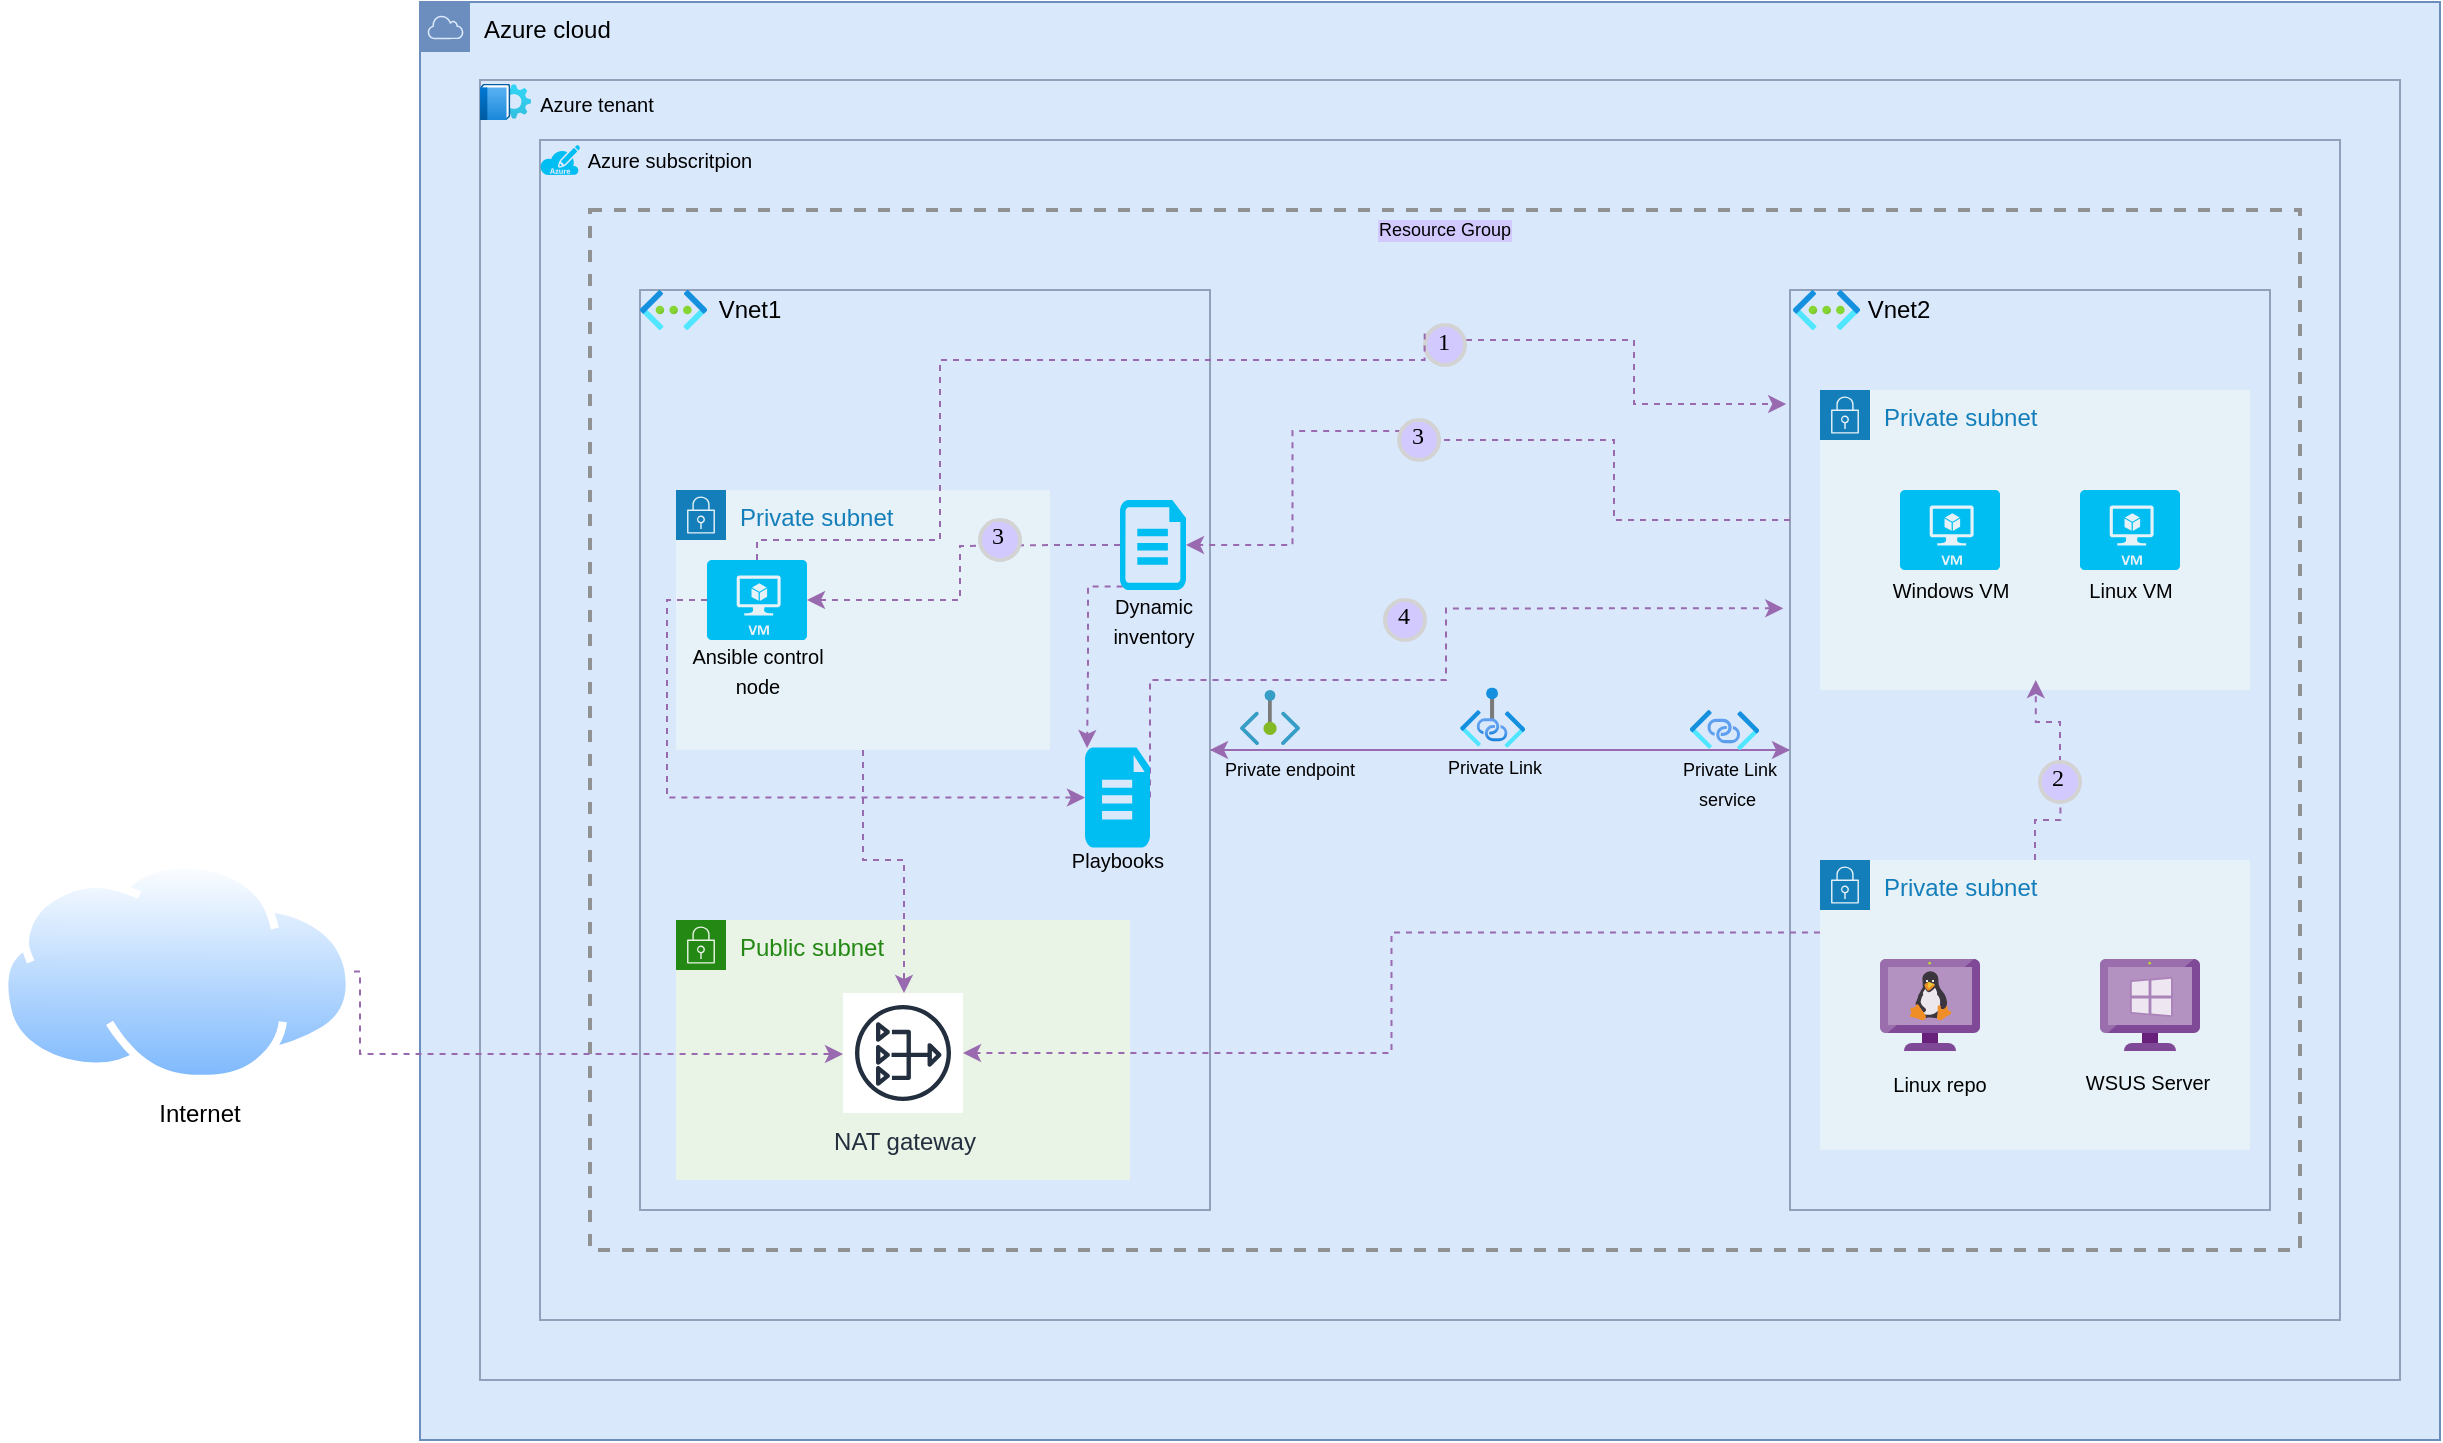 <mxfile version="20.8.10" type="device" pages="2"><diagram name="Azure architecture " id="OOzAQRY0ADlxfWOVoChO"><mxGraphModel dx="1935" dy="-297" grid="1" gridSize="10" guides="1" tooltips="1" connect="1" arrows="1" fold="1" page="1" pageScale="1" pageWidth="1169" pageHeight="827" background="#FFFFFF" math="0" shadow="0"><root><mxCell id="0"/><mxCell id="1" parent="0"/><mxCell id="aAuFpUt2zQPHfHSgjv4L-1" value="Azure cloud" style="sketch=0;outlineConnect=0;html=1;whiteSpace=wrap;fontSize=12;fontStyle=0;shape=mxgraph.aws4.group;grIcon=mxgraph.aws4.group_aws_cloud;strokeColor=#6c8ebf;fillColor=#dae8fc;verticalAlign=top;align=left;spacingLeft=30;dashed=0;fillStyle=solid;" parent="1" vertex="1"><mxGeometry x="-320" y="841" width="1010" height="719" as="geometry"/></mxCell><mxCell id="cXFBNHiRIu7NtRTo0-WM-2" value="" style="rounded=0;whiteSpace=wrap;html=1;shadow=0;glass=1;labelBackgroundColor=#D2C9FF;labelBorderColor=none;sketch=0;strokeColor=#93A0BA;fontSize=9;fontColor=default;fillColor=none;gradientColor=default;movable=1;resizable=1;rotatable=1;deletable=1;editable=1;connectable=1;" parent="1" vertex="1"><mxGeometry x="-290" y="880" width="960" height="650" as="geometry"/></mxCell><mxCell id="cXFBNHiRIu7NtRTo0-WM-3" value="&lt;font style=&quot;font-size: 10px;&quot;&gt;Azure tenant&lt;/font&gt;" style="text;html=1;strokeColor=none;fillColor=none;align=center;verticalAlign=middle;whiteSpace=wrap;rounded=0;fontSize=9;fontColor=default;" parent="1" vertex="1"><mxGeometry x="-264.5" y="882" width="64.5" height="20" as="geometry"/></mxCell><mxCell id="cXFBNHiRIu7NtRTo0-WM-5" value="" style="aspect=fixed;html=1;points=[];align=center;image;fontSize=12;image=img/lib/azure2/identity/Tenant_Properties.svg;rounded=0;shadow=0;glass=1;labelBackgroundColor=#D2C9FF;labelBorderColor=none;sketch=0;strokeColor=default;fontColor=default;fillColor=none;gradientColor=default;" parent="1" vertex="1"><mxGeometry x="-290" y="882" width="25.5" height="18" as="geometry"/></mxCell><mxCell id="cXFBNHiRIu7NtRTo0-WM-7" value="" style="rounded=0;whiteSpace=wrap;html=1;shadow=0;glass=1;labelBackgroundColor=#D2C9FF;labelBorderColor=none;sketch=0;strokeColor=#93A0BA;fontSize=9;fontColor=default;fillColor=none;gradientColor=default;" parent="1" vertex="1"><mxGeometry x="-260" y="910" width="900" height="590" as="geometry"/></mxCell><mxCell id="cXFBNHiRIu7NtRTo0-WM-8" value="" style="verticalLabelPosition=bottom;html=1;verticalAlign=top;align=center;strokeColor=none;fillColor=#00BEF2;shape=mxgraph.azure.azure_subscription;rounded=0;shadow=0;glass=1;labelBackgroundColor=#D2C9FF;labelBorderColor=none;sketch=0;fontSize=9;fontColor=default;" parent="1" vertex="1"><mxGeometry x="-260" y="912.5" width="20" height="15" as="geometry"/></mxCell><mxCell id="cXFBNHiRIu7NtRTo0-WM-9" value="&lt;font style=&quot;font-size: 10px;&quot;&gt;Azure subscritpion&lt;/font&gt;" style="text;html=1;strokeColor=none;fillColor=none;align=center;verticalAlign=middle;whiteSpace=wrap;rounded=0;fontSize=9;fontColor=default;" parent="1" vertex="1"><mxGeometry x="-240" y="910" width="90" height="20" as="geometry"/></mxCell><mxCell id="9lToooFB2HKl5_XCPOqC-6" value="" style="aspect=fixed;perimeter=ellipsePerimeter;html=1;align=center;shadow=0;dashed=0;spacingTop=3;image;image=img/lib/active_directory/internet_cloud.svg;" parent="1" vertex="1"><mxGeometry x="-530" y="1270" width="176.98" height="111.5" as="geometry"/></mxCell><mxCell id="9lToooFB2HKl5_XCPOqC-8" value="Internet" style="text;html=1;strokeColor=none;fillColor=none;align=center;verticalAlign=middle;whiteSpace=wrap;rounded=0;" parent="1" vertex="1"><mxGeometry x="-460" y="1381.5" width="60" height="30" as="geometry"/></mxCell><mxCell id="cXFBNHiRIu7NtRTo0-WM-11" value="Resource Group" style="fontStyle=0;verticalAlign=top;align=center;spacingTop=-2;fillColor=none;rounded=0;whiteSpace=wrap;html=1;strokeColor=#919191;strokeWidth=2;dashed=1;container=1;collapsible=0;expand=0;recursiveResize=0;shadow=0;glass=1;labelBackgroundColor=#D2C9FF;labelBorderColor=none;sketch=0;fontSize=9;fontColor=default;movable=1;resizable=1;rotatable=1;deletable=1;editable=1;connectable=1;" parent="1" vertex="1"><mxGeometry x="-235" y="945" width="855" height="520" as="geometry"/></mxCell><mxCell id="cXFBNHiRIu7NtRTo0-WM-34" style="edgeStyle=orthogonalEdgeStyle;rounded=0;sketch=0;orthogonalLoop=1;jettySize=auto;html=1;exitX=1;exitY=0.5;exitDx=0;exitDy=0;entryX=1;entryY=0.5;entryDx=0;entryDy=0;labelBackgroundColor=none;labelBorderColor=none;strokeColor=#996aaf;fontSize=12;fontColor=default;" parent="cXFBNHiRIu7NtRTo0-WM-11" source="cXFBNHiRIu7NtRTo0-WM-14" target="cXFBNHiRIu7NtRTo0-WM-14" edge="1"><mxGeometry relative="1" as="geometry"/></mxCell><mxCell id="cXFBNHiRIu7NtRTo0-WM-35" style="edgeStyle=orthogonalEdgeStyle;rounded=0;sketch=0;orthogonalLoop=1;jettySize=auto;html=1;exitX=1;exitY=0.5;exitDx=0;exitDy=0;entryX=0;entryY=0.5;entryDx=0;entryDy=0;labelBackgroundColor=none;labelBorderColor=none;strokeColor=#996aaf;fontSize=12;fontColor=default;" parent="cXFBNHiRIu7NtRTo0-WM-11" source="cXFBNHiRIu7NtRTo0-WM-14" target="cXFBNHiRIu7NtRTo0-WM-15" edge="1"><mxGeometry relative="1" as="geometry"/></mxCell><mxCell id="cXFBNHiRIu7NtRTo0-WM-14" value="" style="rounded=0;whiteSpace=wrap;html=1;shadow=0;glass=1;labelBackgroundColor=#D2C9FF;labelBorderColor=none;sketch=0;strokeColor=#93A0BA;fontSize=10;fontColor=default;fillColor=none;gradientColor=default;" parent="cXFBNHiRIu7NtRTo0-WM-11" vertex="1"><mxGeometry x="25" y="40" width="285" height="460" as="geometry"/></mxCell><mxCell id="cXFBNHiRIu7NtRTo0-WM-36" style="edgeStyle=orthogonalEdgeStyle;rounded=0;sketch=0;orthogonalLoop=1;jettySize=auto;html=1;exitX=0;exitY=0.5;exitDx=0;exitDy=0;entryX=1;entryY=0.5;entryDx=0;entryDy=0;labelBackgroundColor=none;labelBorderColor=none;strokeColor=#996aaf;fontSize=12;fontColor=default;" parent="cXFBNHiRIu7NtRTo0-WM-11" source="cXFBNHiRIu7NtRTo0-WM-15" target="cXFBNHiRIu7NtRTo0-WM-14" edge="1"><mxGeometry relative="1" as="geometry"/></mxCell><mxCell id="cXFBNHiRIu7NtRTo0-WM-57" style="edgeStyle=orthogonalEdgeStyle;rounded=0;sketch=0;orthogonalLoop=1;jettySize=auto;html=1;exitX=0;exitY=0.25;exitDx=0;exitDy=0;entryX=1;entryY=0.5;entryDx=0;entryDy=0;entryPerimeter=0;dashed=1;labelBackgroundColor=none;labelBorderColor=none;strokeColor=#996aaf;fontSize=12;fontColor=default;startArrow=none;" parent="cXFBNHiRIu7NtRTo0-WM-11" source="cXFBNHiRIu7NtRTo0-WM-78" target="cXFBNHiRIu7NtRTo0-WM-48" edge="1"><mxGeometry relative="1" as="geometry"/></mxCell><mxCell id="cXFBNHiRIu7NtRTo0-WM-15" value="" style="rounded=0;whiteSpace=wrap;html=1;shadow=0;glass=1;labelBackgroundColor=#D2C9FF;labelBorderColor=none;sketch=0;strokeColor=#93A0BA;fontSize=10;fontColor=default;fillColor=none;gradientColor=default;" parent="cXFBNHiRIu7NtRTo0-WM-11" vertex="1"><mxGeometry x="600" y="40" width="240" height="460" as="geometry"/></mxCell><mxCell id="cXFBNHiRIu7NtRTo0-WM-16" value="&lt;font style=&quot;font-size: 12px;&quot;&gt;Vnet1&lt;/font&gt;" style="text;html=1;strokeColor=none;fillColor=none;align=center;verticalAlign=middle;whiteSpace=wrap;rounded=0;fontSize=10;fontColor=default;" parent="cXFBNHiRIu7NtRTo0-WM-11" vertex="1"><mxGeometry x="58.5" y="37.5" width="41.5" height="25" as="geometry"/></mxCell><mxCell id="cXFBNHiRIu7NtRTo0-WM-17" value="&lt;font style=&quot;font-size: 12px;&quot;&gt;Vnet2&lt;/font&gt;" style="text;html=1;strokeColor=none;fillColor=none;align=center;verticalAlign=middle;whiteSpace=wrap;rounded=0;fontSize=10;fontColor=default;" parent="cXFBNHiRIu7NtRTo0-WM-11" vertex="1"><mxGeometry x="635" y="42.5" width="38.5" height="15" as="geometry"/></mxCell><mxCell id="cXFBNHiRIu7NtRTo0-WM-49" style="edgeStyle=orthogonalEdgeStyle;rounded=0;sketch=0;orthogonalLoop=1;jettySize=auto;html=1;exitX=0.5;exitY=0;exitDx=0;exitDy=0;exitPerimeter=0;entryX=-0.008;entryY=0.124;entryDx=0;entryDy=0;dashed=1;labelBackgroundColor=none;labelBorderColor=none;strokeColor=#996aaf;fontSize=12;fontColor=default;entryPerimeter=0;startArrow=none;" parent="cXFBNHiRIu7NtRTo0-WM-11" source="cXFBNHiRIu7NtRTo0-WM-63" target="cXFBNHiRIu7NtRTo0-WM-15" edge="1"><mxGeometry relative="1" as="geometry"><Array as="points"><mxPoint x="522" y="65"/><mxPoint x="522" y="97"/></Array></mxGeometry></mxCell><mxCell id="cXFBNHiRIu7NtRTo0-WM-22" value="" style="aspect=fixed;html=1;points=[];align=center;image;fontSize=12;image=img/lib/azure2/networking/Virtual_Networks.svg;rounded=0;shadow=0;glass=1;labelBackgroundColor=#D2C9FF;labelBorderColor=none;sketch=0;strokeColor=#93A0BA;fontColor=default;fillColor=none;gradientColor=default;" parent="cXFBNHiRIu7NtRTo0-WM-11" vertex="1"><mxGeometry x="25" y="40" width="33.5" height="20" as="geometry"/></mxCell><mxCell id="cXFBNHiRIu7NtRTo0-WM-23" value="" style="aspect=fixed;html=1;points=[];align=center;image;fontSize=12;image=img/lib/azure2/networking/Virtual_Networks.svg;rounded=0;shadow=0;glass=1;labelBackgroundColor=#D2C9FF;labelBorderColor=none;sketch=0;strokeColor=#93A0BA;fontColor=default;fillColor=none;gradientColor=default;" parent="cXFBNHiRIu7NtRTo0-WM-11" vertex="1"><mxGeometry x="601.5" y="40" width="33.5" height="20" as="geometry"/></mxCell><mxCell id="cXFBNHiRIu7NtRTo0-WM-37" value="" style="aspect=fixed;html=1;points=[];align=center;image;fontSize=12;image=img/lib/azure2/networking/Private_Link.svg;rounded=0;shadow=0;glass=1;labelBackgroundColor=#D2C9FF;labelBorderColor=none;sketch=0;strokeColor=#93A0BA;fontColor=default;fillColor=none;gradientColor=default;" parent="cXFBNHiRIu7NtRTo0-WM-11" vertex="1"><mxGeometry x="435" y="238.75" width="32.73" height="30" as="geometry"/></mxCell><mxCell id="cXFBNHiRIu7NtRTo0-WM-38" value="&lt;font style=&quot;font-size: 9px;&quot;&gt;Private Link&lt;/font&gt;" style="text;html=1;strokeColor=none;fillColor=none;align=center;verticalAlign=middle;whiteSpace=wrap;rounded=0;fontSize=12;fontColor=default;" parent="cXFBNHiRIu7NtRTo0-WM-11" vertex="1"><mxGeometry x="424.54" y="270" width="55" height="16" as="geometry"/></mxCell><mxCell id="cXFBNHiRIu7NtRTo0-WM-46" style="edgeStyle=orthogonalEdgeStyle;rounded=0;sketch=0;orthogonalLoop=1;jettySize=auto;html=1;exitX=1;exitY=0.5;exitDx=0;exitDy=0;entryX=0;entryY=0.5;entryDx=0;entryDy=0;entryPerimeter=0;dashed=1;labelBackgroundColor=none;labelBorderColor=none;strokeColor=#996aaf;fontSize=12;fontColor=default;startArrow=none;" parent="cXFBNHiRIu7NtRTo0-WM-11" source="z0TYKv7Od8wLoc-G6ymM-14" target="cXFBNHiRIu7NtRTo0-WM-31" edge="1"><mxGeometry relative="1" as="geometry"><Array as="points"/><mxPoint x="297.5" y="430" as="sourcePoint"/></mxGeometry></mxCell><mxCell id="z0TYKv7Od8wLoc-G6ymM-7" style="edgeStyle=orthogonalEdgeStyle;rounded=0;orthogonalLoop=1;jettySize=auto;html=1;exitX=0.04;exitY=0.96;exitDx=0;exitDy=0;exitPerimeter=0;entryX=0.032;entryY=0.005;entryDx=0;entryDy=0;entryPerimeter=0;dashed=1;strokeColor=#996aaf;" parent="cXFBNHiRIu7NtRTo0-WM-11" source="cXFBNHiRIu7NtRTo0-WM-48" target="cXFBNHiRIu7NtRTo0-WM-51" edge="1"><mxGeometry relative="1" as="geometry"><Array as="points"><mxPoint x="249" y="188"/><mxPoint x="249" y="229"/><mxPoint x="248" y="229"/></Array></mxGeometry></mxCell><mxCell id="cXFBNHiRIu7NtRTo0-WM-48" value="" style="verticalLabelPosition=bottom;html=1;verticalAlign=top;align=center;strokeColor=none;fillColor=#00BEF2;shape=mxgraph.azure.cloud_services_configuration_file;pointerEvents=1;rounded=0;shadow=0;glass=1;labelBackgroundColor=#D2C9FF;labelBorderColor=none;sketch=0;fontSize=12;fontColor=default;" parent="cXFBNHiRIu7NtRTo0-WM-11" vertex="1"><mxGeometry x="265" y="145" width="33" height="45" as="geometry"/></mxCell><mxCell id="cXFBNHiRIu7NtRTo0-WM-62" style="edgeStyle=orthogonalEdgeStyle;rounded=0;sketch=0;orthogonalLoop=1;jettySize=auto;html=1;exitX=1;exitY=0.5;exitDx=0;exitDy=0;exitPerimeter=0;entryX=-0.014;entryY=0.346;entryDx=0;entryDy=0;entryPerimeter=0;dashed=1;labelBackgroundColor=none;labelBorderColor=none;strokeColor=#996aaf;fontSize=12;fontColor=default;" parent="cXFBNHiRIu7NtRTo0-WM-11" source="cXFBNHiRIu7NtRTo0-WM-51" target="cXFBNHiRIu7NtRTo0-WM-15" edge="1"><mxGeometry relative="1" as="geometry"><Array as="points"><mxPoint x="280" y="235"/><mxPoint x="428" y="235"/><mxPoint x="428" y="199"/></Array></mxGeometry></mxCell><mxCell id="cXFBNHiRIu7NtRTo0-WM-51" value="" style="verticalLabelPosition=bottom;html=1;verticalAlign=top;align=center;strokeColor=none;fillColor=#00BEF2;shape=mxgraph.azure.file_2;pointerEvents=1;rounded=0;shadow=0;glass=1;labelBackgroundColor=#D2C9FF;labelBorderColor=none;sketch=0;fontSize=12;fontColor=default;" parent="cXFBNHiRIu7NtRTo0-WM-11" vertex="1"><mxGeometry x="247.5" y="268.75" width="32.5" height="50" as="geometry"/></mxCell><mxCell id="cXFBNHiRIu7NtRTo0-WM-50" value="&lt;font style=&quot;font-size: 10px;&quot;&gt;Dynamic inventory&lt;/font&gt;" style="text;html=1;strokeColor=none;fillColor=none;align=center;verticalAlign=middle;whiteSpace=wrap;rounded=0;fontSize=12;fontColor=default;" parent="cXFBNHiRIu7NtRTo0-WM-11" vertex="1"><mxGeometry x="251.5" y="190" width="60" height="30" as="geometry"/></mxCell><mxCell id="cXFBNHiRIu7NtRTo0-WM-52" value="&lt;font style=&quot;font-size: 10px;&quot;&gt;Playbooks&lt;/font&gt;" style="text;html=1;strokeColor=none;fillColor=none;align=center;verticalAlign=middle;whiteSpace=wrap;rounded=0;fontSize=12;fontColor=default;" parent="cXFBNHiRIu7NtRTo0-WM-11" vertex="1"><mxGeometry x="233.75" y="309.5" width="60" height="30" as="geometry"/></mxCell><mxCell id="cXFBNHiRIu7NtRTo0-WM-63" value="1" style="ellipse;whiteSpace=wrap;html=1;aspect=fixed;strokeWidth=2;fontFamily=Tahoma;spacingBottom=4;spacingRight=2;strokeColor=#d3d3d3;rounded=0;shadow=0;glass=1;labelBackgroundColor=#D2C9FF;labelBorderColor=none;sketch=0;fontSize=12;fontColor=default;fillColor=#d2c9ff;gradientColor=none;" parent="cXFBNHiRIu7NtRTo0-WM-11" vertex="1"><mxGeometry x="417.5" y="57.5" width="20" height="20" as="geometry"/></mxCell><mxCell id="cXFBNHiRIu7NtRTo0-WM-83" value="" style="edgeStyle=orthogonalEdgeStyle;rounded=0;sketch=0;orthogonalLoop=1;jettySize=auto;html=1;exitX=0;exitY=0.25;exitDx=0;exitDy=0;entryX=1;entryY=0.5;entryDx=0;entryDy=0;entryPerimeter=0;dashed=1;labelBackgroundColor=none;labelBorderColor=none;strokeColor=#996aaf;fontSize=12;fontColor=default;endArrow=none;" parent="cXFBNHiRIu7NtRTo0-WM-11" source="cXFBNHiRIu7NtRTo0-WM-15" target="cXFBNHiRIu7NtRTo0-WM-78" edge="1"><mxGeometry relative="1" as="geometry"><mxPoint x="365.0" y="1100" as="sourcePoint"/><mxPoint x="31.5" y="1067.5" as="targetPoint"/><Array as="points"><mxPoint x="512" y="155"/><mxPoint x="512" y="115"/></Array></mxGeometry></mxCell><mxCell id="cXFBNHiRIu7NtRTo0-WM-78" value="3" style="ellipse;whiteSpace=wrap;html=1;aspect=fixed;strokeWidth=2;fontFamily=Tahoma;spacingBottom=4;spacingRight=2;strokeColor=#d3d3d3;rounded=0;shadow=0;glass=1;labelBackgroundColor=#D2C9FF;labelBorderColor=none;sketch=0;fontSize=12;fontColor=default;fillColor=#d2c9ff;gradientColor=none;" parent="cXFBNHiRIu7NtRTo0-WM-11" vertex="1"><mxGeometry x="404.54" y="105" width="20" height="20" as="geometry"/></mxCell><mxCell id="Ym-n0c6ArRzeo0grm7dF-1" value="4" style="ellipse;whiteSpace=wrap;html=1;aspect=fixed;strokeWidth=2;fontFamily=Tahoma;spacingBottom=4;spacingRight=2;strokeColor=#d3d3d3;fillColor=#d2c9ff;" parent="cXFBNHiRIu7NtRTo0-WM-11" vertex="1"><mxGeometry x="397.5" y="195" width="20" height="20" as="geometry"/></mxCell><mxCell id="Kvs0nuHkEhzSvJ6TAoro-1" value="" style="aspect=fixed;html=1;points=[];align=center;image;fontSize=12;image=img/lib/azure2/networking/Private_Link_Service.svg;" parent="cXFBNHiRIu7NtRTo0-WM-11" vertex="1"><mxGeometry x="550" y="250" width="34.51" height="20" as="geometry"/></mxCell><mxCell id="Kvs0nuHkEhzSvJ6TAoro-2" value="&lt;font style=&quot;font-size: 9px;&quot;&gt;Private Link service&amp;nbsp;&lt;/font&gt;" style="text;html=1;strokeColor=none;fillColor=none;align=center;verticalAlign=middle;whiteSpace=wrap;rounded=0;fontSize=12;fontColor=default;" parent="cXFBNHiRIu7NtRTo0-WM-11" vertex="1"><mxGeometry x="540" y="276" width="60" height="20" as="geometry"/></mxCell><mxCell id="5khEcBOykWkZSrxxeug2-1" value="" style="aspect=fixed;html=1;points=[];align=center;image;fontSize=12;image=img/lib/azure2/networking/Private_Endpoint.svg;" parent="cXFBNHiRIu7NtRTo0-WM-11" vertex="1"><mxGeometry x="325" y="240" width="30" height="27.5" as="geometry"/></mxCell><mxCell id="5khEcBOykWkZSrxxeug2-2" value="&lt;font style=&quot;font-size: 9px;&quot;&gt;Private endpoint&lt;/font&gt;" style="text;html=1;strokeColor=none;fillColor=none;align=center;verticalAlign=middle;whiteSpace=wrap;rounded=0;fontSize=12;fontColor=default;" parent="cXFBNHiRIu7NtRTo0-WM-11" vertex="1"><mxGeometry x="310" y="270" width="80" height="17.5" as="geometry"/></mxCell><mxCell id="z0TYKv7Od8wLoc-G6ymM-5" value="Private subnet" style="points=[[0,0],[0.25,0],[0.5,0],[0.75,0],[1,0],[1,0.25],[1,0.5],[1,0.75],[1,1],[0.75,1],[0.5,1],[0.25,1],[0,1],[0,0.75],[0,0.5],[0,0.25]];outlineConnect=0;gradientColor=none;html=1;whiteSpace=wrap;fontSize=12;fontStyle=0;container=1;pointerEvents=0;collapsible=0;recursiveResize=0;shape=mxgraph.aws4.group;grIcon=mxgraph.aws4.group_security_group;grStroke=0;strokeColor=#147EBA;fillColor=#E6F2F8;verticalAlign=top;align=left;spacingLeft=30;fontColor=#147EBA;dashed=0;" parent="cXFBNHiRIu7NtRTo0-WM-11" vertex="1"><mxGeometry x="43" y="140" width="187" height="130" as="geometry"/></mxCell><mxCell id="cXFBNHiRIu7NtRTo0-WM-24" value="&lt;font style=&quot;font-size: 10px;&quot;&gt;Ansible control node&lt;/font&gt;" style="text;html=1;strokeColor=none;fillColor=none;align=center;verticalAlign=middle;whiteSpace=wrap;rounded=0;fontSize=12;fontColor=default;" parent="z0TYKv7Od8wLoc-G6ymM-5" vertex="1"><mxGeometry x="4.75" y="75" width="71.5" height="30" as="geometry"/></mxCell><mxCell id="z0TYKv7Od8wLoc-G6ymM-6" style="edgeStyle=orthogonalEdgeStyle;rounded=0;orthogonalLoop=1;jettySize=auto;html=1;exitX=0;exitY=0.5;exitDx=0;exitDy=0;exitPerimeter=0;entryX=0;entryY=0.5;entryDx=0;entryDy=0;entryPerimeter=0;dashed=1;strokeColor=#996aaf;" parent="cXFBNHiRIu7NtRTo0-WM-11" source="cXFBNHiRIu7NtRTo0-WM-19" target="cXFBNHiRIu7NtRTo0-WM-51" edge="1"><mxGeometry relative="1" as="geometry"/></mxCell><mxCell id="cXFBNHiRIu7NtRTo0-WM-19" value="" style="verticalLabelPosition=bottom;html=1;verticalAlign=top;align=center;strokeColor=none;fillColor=#00BEF2;shape=mxgraph.azure.virtual_machine;rounded=0;shadow=0;glass=1;labelBackgroundColor=#D2C9FF;labelBorderColor=none;sketch=0;fontSize=12;fontColor=default;" parent="cXFBNHiRIu7NtRTo0-WM-11" vertex="1"><mxGeometry x="58.5" y="175" width="50" height="40" as="geometry"/></mxCell><mxCell id="cXFBNHiRIu7NtRTo0-WM-58" style="edgeStyle=orthogonalEdgeStyle;rounded=0;sketch=0;orthogonalLoop=1;jettySize=auto;html=1;exitX=0;exitY=0.5;exitDx=0;exitDy=0;exitPerimeter=0;entryX=1;entryY=0.5;entryDx=0;entryDy=0;entryPerimeter=0;dashed=1;labelBackgroundColor=none;labelBorderColor=none;strokeColor=#996aaf;fontSize=12;fontColor=default;" parent="cXFBNHiRIu7NtRTo0-WM-11" source="cXFBNHiRIu7NtRTo0-WM-48" target="cXFBNHiRIu7NtRTo0-WM-19" edge="1"><mxGeometry relative="1" as="geometry"><Array as="points"><mxPoint x="233" y="168"/><mxPoint x="185" y="168"/><mxPoint x="185" y="195"/></Array></mxGeometry></mxCell><mxCell id="cXFBNHiRIu7NtRTo0-WM-69" value="" style="edgeStyle=orthogonalEdgeStyle;rounded=0;sketch=0;orthogonalLoop=1;jettySize=auto;html=1;exitX=0.5;exitY=0;exitDx=0;exitDy=0;exitPerimeter=0;entryX=-0.008;entryY=0.124;entryDx=0;entryDy=0;dashed=1;labelBackgroundColor=none;labelBorderColor=none;strokeColor=#996aaf;fontSize=12;fontColor=default;entryPerimeter=0;endArrow=none;" parent="cXFBNHiRIu7NtRTo0-WM-11" source="cXFBNHiRIu7NtRTo0-WM-19" target="cXFBNHiRIu7NtRTo0-WM-63" edge="1"><mxGeometry relative="1" as="geometry"><mxPoint x="-145" y="1050" as="sourcePoint"/><mxPoint x="363.08" y="1042.04" as="targetPoint"/><Array as="points"><mxPoint x="84" y="165"/><mxPoint x="175" y="165"/><mxPoint x="175" y="75"/><mxPoint x="417" y="75"/></Array></mxGeometry></mxCell><mxCell id="cXFBNHiRIu7NtRTo0-WM-79" value="3" style="ellipse;whiteSpace=wrap;html=1;aspect=fixed;strokeWidth=2;fontFamily=Tahoma;spacingBottom=4;spacingRight=2;strokeColor=#d3d3d3;rounded=0;shadow=0;glass=1;labelBackgroundColor=#D2C9FF;labelBorderColor=none;sketch=0;fontSize=12;fontColor=default;fillColor=#d2c9ff;gradientColor=none;" parent="cXFBNHiRIu7NtRTo0-WM-11" vertex="1"><mxGeometry x="195.0" y="155" width="20" height="20" as="geometry"/></mxCell><mxCell id="z0TYKv7Od8wLoc-G6ymM-11" value="Private subnet" style="points=[[0,0],[0.25,0],[0.5,0],[0.75,0],[1,0],[1,0.25],[1,0.5],[1,0.75],[1,1],[0.75,1],[0.5,1],[0.25,1],[0,1],[0,0.75],[0,0.5],[0,0.25]];outlineConnect=0;gradientColor=none;html=1;whiteSpace=wrap;fontSize=12;fontStyle=0;container=1;pointerEvents=0;collapsible=0;recursiveResize=0;shape=mxgraph.aws4.group;grIcon=mxgraph.aws4.group_security_group;grStroke=0;strokeColor=#147EBA;fillColor=#E6F2F8;verticalAlign=top;align=left;spacingLeft=30;fontColor=#147EBA;dashed=0;" parent="cXFBNHiRIu7NtRTo0-WM-11" vertex="1"><mxGeometry x="615" y="90" width="215" height="150" as="geometry"/></mxCell><mxCell id="cXFBNHiRIu7NtRTo0-WM-31" value="" style="verticalLabelPosition=bottom;html=1;verticalAlign=top;align=center;strokeColor=none;fillColor=#00BEF2;shape=mxgraph.azure.virtual_machine;rounded=0;shadow=0;glass=1;labelBackgroundColor=#D2C9FF;labelBorderColor=none;sketch=0;fontSize=12;fontColor=default;" parent="z0TYKv7Od8wLoc-G6ymM-11" vertex="1"><mxGeometry x="40" y="50" width="50" height="40" as="geometry"/></mxCell><mxCell id="cXFBNHiRIu7NtRTo0-WM-32" value="&lt;font style=&quot;font-size: 10px;&quot;&gt;Windows VM&lt;/font&gt;" style="text;html=1;strokeColor=none;fillColor=none;align=center;verticalAlign=middle;whiteSpace=wrap;rounded=0;fontSize=12;fontColor=default;" parent="z0TYKv7Od8wLoc-G6ymM-11" vertex="1"><mxGeometry x="33.75" y="85" width="62.5" height="30" as="geometry"/></mxCell><mxCell id="cXFBNHiRIu7NtRTo0-WM-30" value="" style="verticalLabelPosition=bottom;html=1;verticalAlign=top;align=center;strokeColor=none;fillColor=#00BEF2;shape=mxgraph.azure.virtual_machine;rounded=0;shadow=0;glass=1;labelBackgroundColor=#D2C9FF;labelBorderColor=none;sketch=0;fontSize=12;fontColor=default;" parent="cXFBNHiRIu7NtRTo0-WM-11" vertex="1"><mxGeometry x="745" y="140" width="50" height="40" as="geometry"/></mxCell><mxCell id="z0TYKv7Od8wLoc-G6ymM-14" value="&lt;font style=&quot;font-size: 10px;&quot;&gt;Linux VM&lt;/font&gt;" style="text;html=1;strokeColor=none;fillColor=none;align=center;verticalAlign=middle;whiteSpace=wrap;rounded=0;fontSize=12;fontColor=default;" parent="cXFBNHiRIu7NtRTo0-WM-11" vertex="1"><mxGeometry x="738.75" y="175" width="62.5" height="30" as="geometry"/></mxCell><mxCell id="fpEE8dsTHdQB_BDY_dq9-3" style="edgeStyle=orthogonalEdgeStyle;rounded=0;orthogonalLoop=1;jettySize=auto;html=1;exitX=0.5;exitY=0;exitDx=0;exitDy=0;entryX=0.512;entryY=0.424;entryDx=0;entryDy=0;entryPerimeter=0;dashed=1;strokeColor=#996aaf;startArrow=none;" parent="cXFBNHiRIu7NtRTo0-WM-11" source="cXFBNHiRIu7NtRTo0-WM-70" target="cXFBNHiRIu7NtRTo0-WM-15" edge="1"><mxGeometry relative="1" as="geometry"/></mxCell><mxCell id="z0TYKv7Od8wLoc-G6ymM-16" value="Private subnet" style="points=[[0,0],[0.25,0],[0.5,0],[0.75,0],[1,0],[1,0.25],[1,0.5],[1,0.75],[1,1],[0.75,1],[0.5,1],[0.25,1],[0,1],[0,0.75],[0,0.5],[0,0.25]];outlineConnect=0;gradientColor=none;html=1;whiteSpace=wrap;fontSize=12;fontStyle=0;container=1;pointerEvents=0;collapsible=0;recursiveResize=0;shape=mxgraph.aws4.group;grIcon=mxgraph.aws4.group_security_group;grStroke=0;strokeColor=#147EBA;fillColor=#E6F2F8;verticalAlign=top;align=left;spacingLeft=30;fontColor=#147EBA;dashed=0;" parent="cXFBNHiRIu7NtRTo0-WM-11" vertex="1"><mxGeometry x="615" y="325" width="215" height="145" as="geometry"/></mxCell><mxCell id="cXFBNHiRIu7NtRTo0-WM-20" value="" style="sketch=0;aspect=fixed;html=1;points=[];align=center;image;fontSize=12;image=img/lib/mscae/VM_Windows_Non_Azure.svg;rounded=0;shadow=0;glass=1;labelBackgroundColor=#D2C9FF;labelBorderColor=none;strokeColor=#93A0BA;fontColor=default;fillColor=none;gradientColor=default;" parent="z0TYKv7Od8wLoc-G6ymM-16" vertex="1"><mxGeometry x="140" y="49.5" width="50" height="46" as="geometry"/></mxCell><mxCell id="cXFBNHiRIu7NtRTo0-WM-26" value="&lt;font style=&quot;font-size: 10px;&quot;&gt;WSUS Server&lt;/font&gt;" style="text;html=1;strokeColor=none;fillColor=none;align=center;verticalAlign=middle;whiteSpace=wrap;rounded=0;fontSize=12;fontColor=default;" parent="z0TYKv7Od8wLoc-G6ymM-16" vertex="1"><mxGeometry x="123.75" y="95.5" width="80" height="31" as="geometry"/></mxCell><mxCell id="cXFBNHiRIu7NtRTo0-WM-25" value="&lt;font style=&quot;font-size: 10px;&quot;&gt;Linux repo&lt;/font&gt;" style="text;html=1;strokeColor=none;fillColor=none;align=center;verticalAlign=middle;whiteSpace=wrap;rounded=0;fontSize=12;fontColor=default;" parent="z0TYKv7Od8wLoc-G6ymM-16" vertex="1"><mxGeometry x="30" y="96.5" width="60" height="30" as="geometry"/></mxCell><mxCell id="cXFBNHiRIu7NtRTo0-WM-21" value="" style="sketch=0;aspect=fixed;html=1;points=[];align=center;image;fontSize=12;image=img/lib/mscae/VM_Linux_Non_Azure.svg;rounded=0;shadow=0;glass=1;labelBackgroundColor=#D2C9FF;labelBorderColor=none;strokeColor=#93A0BA;fontColor=default;fillColor=none;gradientColor=default;" parent="cXFBNHiRIu7NtRTo0-WM-11" vertex="1"><mxGeometry x="645" y="374.5" width="50" height="46" as="geometry"/></mxCell><mxCell id="z0TYKv7Od8wLoc-G6ymM-18" value="Public subnet" style="points=[[0,0],[0.25,0],[0.5,0],[0.75,0],[1,0],[1,0.25],[1,0.5],[1,0.75],[1,1],[0.75,1],[0.5,1],[0.25,1],[0,1],[0,0.75],[0,0.5],[0,0.25]];outlineConnect=0;gradientColor=none;html=1;whiteSpace=wrap;fontSize=12;fontStyle=0;container=1;pointerEvents=0;collapsible=0;recursiveResize=0;shape=mxgraph.aws4.group;grIcon=mxgraph.aws4.group_security_group;grStroke=0;strokeColor=#248814;fillColor=#E9F3E6;verticalAlign=top;align=left;spacingLeft=30;fontColor=#248814;dashed=0;" parent="cXFBNHiRIu7NtRTo0-WM-11" vertex="1"><mxGeometry x="43" y="355" width="227" height="130" as="geometry"/></mxCell><mxCell id="z0TYKv7Od8wLoc-G6ymM-19" value="NAT gateway" style="sketch=0;outlineConnect=0;fontColor=#232F3E;gradientColor=none;strokeColor=#232F3E;fillColor=#ffffff;dashed=0;verticalLabelPosition=bottom;verticalAlign=top;align=center;html=1;fontSize=12;fontStyle=0;aspect=fixed;shape=mxgraph.aws4.resourceIcon;resIcon=mxgraph.aws4.nat_gateway;" parent="z0TYKv7Od8wLoc-G6ymM-18" vertex="1"><mxGeometry x="83.5" y="36.5" width="60" height="60" as="geometry"/></mxCell><mxCell id="fpEE8dsTHdQB_BDY_dq9-7" style="edgeStyle=orthogonalEdgeStyle;rounded=0;orthogonalLoop=1;jettySize=auto;html=1;exitX=0.5;exitY=1;exitDx=0;exitDy=0;dashed=1;strokeColor=#996aaf;" parent="cXFBNHiRIu7NtRTo0-WM-11" source="z0TYKv7Od8wLoc-G6ymM-5" target="z0TYKv7Od8wLoc-G6ymM-19" edge="1"><mxGeometry relative="1" as="geometry"><Array as="points"><mxPoint x="137" y="325"/><mxPoint x="157" y="325"/></Array></mxGeometry></mxCell><mxCell id="fpEE8dsTHdQB_BDY_dq9-4" style="edgeStyle=orthogonalEdgeStyle;rounded=0;orthogonalLoop=1;jettySize=auto;html=1;exitX=0;exitY=0.25;exitDx=0;exitDy=0;dashed=1;strokeColor=#996aaf;" parent="cXFBNHiRIu7NtRTo0-WM-11" source="z0TYKv7Od8wLoc-G6ymM-16" target="z0TYKv7Od8wLoc-G6ymM-19" edge="1"><mxGeometry relative="1" as="geometry"/></mxCell><mxCell id="fpEE8dsTHdQB_BDY_dq9-8" value="" style="edgeStyle=orthogonalEdgeStyle;rounded=0;orthogonalLoop=1;jettySize=auto;html=1;exitX=0.5;exitY=0;exitDx=0;exitDy=0;entryX=0.512;entryY=0.424;entryDx=0;entryDy=0;entryPerimeter=0;dashed=1;strokeColor=#996aaf;endArrow=none;" parent="cXFBNHiRIu7NtRTo0-WM-11" source="z0TYKv7Od8wLoc-G6ymM-16" target="cXFBNHiRIu7NtRTo0-WM-70" edge="1"><mxGeometry relative="1" as="geometry"><mxPoint x="487.5" y="1270" as="sourcePoint"/><mxPoint x="487.88" y="1180.04" as="targetPoint"/></mxGeometry></mxCell><mxCell id="cXFBNHiRIu7NtRTo0-WM-70" value="2" style="ellipse;whiteSpace=wrap;html=1;aspect=fixed;strokeWidth=2;fontFamily=Tahoma;spacingBottom=4;spacingRight=2;strokeColor=#d3d3d3;rounded=0;shadow=0;glass=1;labelBackgroundColor=#D2C9FF;labelBorderColor=none;sketch=0;fontSize=12;fontColor=default;fillColor=#d2c9ff;gradientColor=none;" parent="cXFBNHiRIu7NtRTo0-WM-11" vertex="1"><mxGeometry x="725" y="276" width="20" height="20" as="geometry"/></mxCell><mxCell id="9lToooFB2HKl5_XCPOqC-7" style="edgeStyle=orthogonalEdgeStyle;rounded=0;orthogonalLoop=1;jettySize=auto;html=1;exitX=1;exitY=0.5;exitDx=0;exitDy=0;dashed=1;strokeColor=#996aaf;" parent="1" source="9lToooFB2HKl5_XCPOqC-6" target="z0TYKv7Od8wLoc-G6ymM-19" edge="1"><mxGeometry relative="1" as="geometry"><mxPoint x="-220" y="1367.667" as="targetPoint"/><Array as="points"><mxPoint x="-350" y="1326"/><mxPoint x="-350" y="1367"/></Array></mxGeometry></mxCell></root></mxGraphModel></diagram><diagram id="fBaaocQ8_gjMaJPNh3ja" name="OVH architecture"><mxGraphModel dx="2927" dy="-419" grid="1" gridSize="10" guides="1" tooltips="1" connect="1" arrows="1" fold="1" page="1" pageScale="1" pageWidth="1169" pageHeight="827" math="0" shadow="0"><root><mxCell id="0"/><mxCell id="1" parent="0"/><mxCell id="vJbTph5bcsZSjZQK8yEs-5" value="OVH Cloud" style="outlineConnect=0;html=1;fontSize=12;fontStyle=0;shape=mxgraph.aws4.group;grIcon=mxgraph.aws4.group_aws_cloud;strokeColor=#9673a6;fillColor=#F4EAFF;verticalAlign=top;align=left;spacingLeft=30;dashed=0;fillStyle=solid;labelBackgroundColor=none;labelBorderColor=none;movable=1;resizable=1;rotatable=1;deletable=1;editable=1;connectable=1;" parent="1" vertex="1"><mxGeometry x="-1485" y="940" width="500" height="420" as="geometry"/></mxCell><mxCell id="vJbTph5bcsZSjZQK8yEs-11" value="Ansible control node" style="text;html=1;strokeColor=none;fillColor=none;align=center;verticalAlign=middle;rounded=0;fontSize=9;labelBackgroundColor=none;labelBorderColor=none;fontColor=default;whiteSpace=wrap;" parent="1" vertex="1"><mxGeometry x="-1275" y="1056" width="60" height="30" as="geometry"/></mxCell><mxCell id="vJbTph5bcsZSjZQK8yEs-14" value="WSUS Server" style="text;html=1;strokeColor=none;fillColor=none;align=center;verticalAlign=middle;rounded=0;fontSize=9;labelBackgroundColor=none;labelBorderColor=none;whiteSpace=wrap;fontColor=default;" parent="1" vertex="1"><mxGeometry x="-1455" y="1232" width="60" height="30" as="geometry"/></mxCell><mxCell id="vJbTph5bcsZSjZQK8yEs-15" value="Ubuntu repo" style="text;html=1;strokeColor=none;fillColor=none;align=center;verticalAlign=middle;rounded=0;fontSize=9;labelBackgroundColor=none;labelBorderColor=none;whiteSpace=wrap;fontColor=default;" parent="1" vertex="1"><mxGeometry x="-1455" y="1310" width="60" height="30" as="geometry"/></mxCell><mxCell id="vJbTph5bcsZSjZQK8yEs-55" style="edgeStyle=orthogonalEdgeStyle;rounded=0;orthogonalLoop=1;jettySize=auto;html=1;exitX=0.5;exitY=0;exitDx=0;exitDy=0;exitPerimeter=0;entryX=-0.016;entryY=0.438;entryDx=0;entryDy=0;entryPerimeter=0;fontSize=9;strokeColor=#9673a6;fillColor=#e1d5e7;labelBackgroundColor=none;labelBorderColor=none;fontColor=default;" parent="1" source="vJbTph5bcsZSjZQK8yEs-20" edge="1"><mxGeometry relative="1" as="geometry"><mxPoint x="-1270.8" y="1030.148" as="targetPoint"/><Array as="points"><mxPoint x="-1313" y="1030"/></Array></mxGeometry></mxCell><mxCell id="vJbTph5bcsZSjZQK8yEs-57" style="edgeStyle=orthogonalEdgeStyle;rounded=0;orthogonalLoop=1;jettySize=auto;html=1;exitX=0.96;exitY=0.96;exitDx=0;exitDy=0;exitPerimeter=0;entryX=0.105;entryY=0.014;entryDx=0;entryDy=0;entryPerimeter=0;fontSize=9;strokeColor=#9673a6;fillColor=#e1d5e7;labelBackgroundColor=none;labelBorderColor=none;fontColor=default;" parent="1" source="vJbTph5bcsZSjZQK8yEs-20" target="vJbTph5bcsZSjZQK8yEs-49" edge="1"><mxGeometry relative="1" as="geometry"/></mxCell><mxCell id="vJbTph5bcsZSjZQK8yEs-20" value="" style="verticalLabelPosition=bottom;html=1;verticalAlign=top;align=center;strokeColor=#9673a6;fillColor=#e1d5e7;shape=mxgraph.azure.cloud_services_configuration_file;pointerEvents=1;fontSize=9;labelBackgroundColor=none;labelBorderColor=none;whiteSpace=wrap;fontColor=default;" parent="1" vertex="1"><mxGeometry x="-1330" y="1110" width="35" height="40" as="geometry"/></mxCell><mxCell id="vJbTph5bcsZSjZQK8yEs-40" style="edgeStyle=orthogonalEdgeStyle;rounded=0;orthogonalLoop=1;jettySize=auto;html=1;exitX=0.5;exitY=0;exitDx=0;exitDy=0;exitPerimeter=0;entryX=1.002;entryY=0.385;entryDx=0;entryDy=0;entryPerimeter=0;fontSize=9;strokeColor=#9673a6;fillColor=#e1d5e7;labelBackgroundColor=none;labelBorderColor=none;fontColor=default;" parent="1" source="vJbTph5bcsZSjZQK8yEs-22" edge="1"><mxGeometry relative="1" as="geometry"><mxPoint x="-1219.9" y="1027.71" as="targetPoint"/><Array as="points"><mxPoint x="-1133" y="1028"/></Array></mxGeometry></mxCell><mxCell id="vJbTph5bcsZSjZQK8yEs-56" style="edgeStyle=orthogonalEdgeStyle;rounded=0;orthogonalLoop=1;jettySize=auto;html=1;exitX=0;exitY=0.5;exitDx=0;exitDy=0;exitPerimeter=0;entryX=1;entryY=0.5;entryDx=0;entryDy=0;entryPerimeter=0;fontSize=9;strokeColor=#9673a6;fillColor=#e1d5e7;labelBackgroundColor=none;labelBorderColor=none;fontColor=default;" parent="1" source="vJbTph5bcsZSjZQK8yEs-22" target="vJbTph5bcsZSjZQK8yEs-20" edge="1"><mxGeometry relative="1" as="geometry"/></mxCell><mxCell id="vJbTph5bcsZSjZQK8yEs-22" value="" style="verticalLabelPosition=bottom;html=1;verticalAlign=top;align=center;strokeColor=#9673a6;fillColor=#e1d5e7;shape=mxgraph.azure.file_2;pointerEvents=1;fontSize=9;labelBackgroundColor=none;labelBorderColor=none;whiteSpace=wrap;fontColor=default;" parent="1" vertex="1"><mxGeometry x="-1150" y="1110" width="35" height="40" as="geometry"/></mxCell><mxCell id="vJbTph5bcsZSjZQK8yEs-23" value="Playbook" style="text;html=1;strokeColor=none;fillColor=none;align=center;verticalAlign=middle;rounded=0;fontSize=9;labelBackgroundColor=none;labelBorderColor=none;whiteSpace=wrap;fontColor=default;" parent="1" vertex="1"><mxGeometry x="-1342.5" y="1150" width="60" height="30" as="geometry"/></mxCell><mxCell id="vJbTph5bcsZSjZQK8yEs-24" value="Dynamic inventory" style="text;html=1;strokeColor=none;fillColor=none;align=center;verticalAlign=middle;rounded=0;fontSize=9;labelBackgroundColor=none;labelBorderColor=none;whiteSpace=wrap;fontColor=default;" parent="1" vertex="1"><mxGeometry x="-1162.5" y="1150" width="60" height="30" as="geometry"/></mxCell><mxCell id="vJbTph5bcsZSjZQK8yEs-53" style="edgeStyle=orthogonalEdgeStyle;rounded=0;orthogonalLoop=1;jettySize=auto;html=1;exitX=0;exitY=0.5;exitDx=0;exitDy=0;entryX=0.925;entryY=0.433;entryDx=0;entryDy=0;entryPerimeter=0;fontSize=9;strokeColor=#9673a6;fillColor=#e1d5e7;labelBackgroundColor=none;labelBorderColor=none;fontColor=default;" parent="1" source="vJbTph5bcsZSjZQK8yEs-49" edge="1"><mxGeometry relative="1" as="geometry"><mxPoint x="-1403.75" y="1289.918" as="targetPoint"/></mxGeometry></mxCell><mxCell id="vJbTph5bcsZSjZQK8yEs-54" style="edgeStyle=orthogonalEdgeStyle;rounded=0;orthogonalLoop=1;jettySize=auto;html=1;exitX=0;exitY=0.25;exitDx=0;exitDy=0;entryX=0.998;entryY=0.437;entryDx=0;entryDy=0;entryPerimeter=0;fontSize=9;strokeColor=#9673a6;fillColor=#e1d5e7;labelBackgroundColor=none;labelBorderColor=none;fontColor=default;" parent="1" source="vJbTph5bcsZSjZQK8yEs-49" edge="1"><mxGeometry relative="1" as="geometry"><mxPoint x="-1400.1" y="1205.102" as="targetPoint"/><Array as="points"><mxPoint x="-1360" y="1270"/><mxPoint x="-1360" y="1205"/></Array></mxGeometry></mxCell><mxCell id="vJbTph5bcsZSjZQK8yEs-65" style="edgeStyle=orthogonalEdgeStyle;rounded=0;orthogonalLoop=1;jettySize=auto;html=1;exitX=0.75;exitY=0;exitDx=0;exitDy=0;entryX=1;entryY=0.5;entryDx=0;entryDy=0;entryPerimeter=0;fontSize=9;strokeColor=#9673a6;fillColor=#e1d5e7;labelBackgroundColor=none;labelBorderColor=none;fontColor=default;" parent="1" source="vJbTph5bcsZSjZQK8yEs-49" target="vJbTph5bcsZSjZQK8yEs-22" edge="1"><mxGeometry relative="1" as="geometry"><Array as="points"><mxPoint x="-1094" y="1200"/><mxPoint x="-1040" y="1200"/><mxPoint x="-1040" y="1130"/></Array></mxGeometry></mxCell><mxCell id="vJbTph5bcsZSjZQK8yEs-49" value="" style="rounded=0;html=1;fontSize=9;strokeColor=none;fillColor=#e1d5e7;labelBackgroundColor=none;labelBorderColor=none;whiteSpace=wrap;fontColor=default;glass=1;shadow=0;gradientColor=none;" parent="1" vertex="1"><mxGeometry x="-1275" y="1250" width="241" height="80" as="geometry"/></mxCell><mxCell id="vJbTph5bcsZSjZQK8yEs-7" value="" style="aspect=fixed;html=1;points=[];align=center;image;fontSize=12;image=img/lib/mscae/VM_Windows_Non_Azure.svg;fontFamily=Helvetica;strokeColor=#9673a6;fillColor=#e1d5e7;labelBackgroundColor=none;labelBorderColor=none;whiteSpace=wrap;fontColor=default;" parent="1" vertex="1"><mxGeometry x="-1090" y="1262" width="50" height="46" as="geometry"/></mxCell><mxCell id="vJbTph5bcsZSjZQK8yEs-12" value="Ubuntu VM" style="text;html=1;strokeColor=none;fillColor=none;align=center;verticalAlign=middle;rounded=0;fontSize=9;labelBackgroundColor=none;labelBorderColor=none;whiteSpace=wrap;fontColor=default;" parent="1" vertex="1"><mxGeometry x="-1185" y="1300" width="60" height="30" as="geometry"/></mxCell><mxCell id="vJbTph5bcsZSjZQK8yEs-13" value="Windows VM" style="text;html=1;strokeColor=none;fillColor=none;align=center;verticalAlign=middle;rounded=0;fontSize=9;labelBackgroundColor=none;labelBorderColor=none;whiteSpace=wrap;fontColor=default;" parent="1" vertex="1"><mxGeometry x="-1095" y="1300" width="60" height="30" as="geometry"/></mxCell><mxCell id="vJbTph5bcsZSjZQK8yEs-62" value="" style="aspect=fixed;html=1;points=[];align=center;image;fontSize=12;image=img/lib/mscae/VM_Linux.svg;strokeColor=#9673a6;fillColor=#e1d5e7;labelBackgroundColor=none;labelBorderColor=none;whiteSpace=wrap;fontColor=default;" parent="1" vertex="1"><mxGeometry x="-1180" y="1262" width="50" height="46" as="geometry"/></mxCell><mxCell id="vJbTph5bcsZSjZQK8yEs-66" value="" style="verticalLabelPosition=bottom;html=1;verticalAlign=top;align=center;strokeColor=none;fillColor=#D2C9FF;shape=mxgraph.azure.virtual_machine_feature;pointerEvents=1;rounded=0;shadow=0;glass=1;labelBackgroundColor=#D2C9FF;labelBorderColor=none;sketch=0;fontSize=9;fontColor=default;gradientColor=default;" parent="1" vertex="1"><mxGeometry x="-1270" y="1011" width="50" height="45" as="geometry"/></mxCell><mxCell id="vJbTph5bcsZSjZQK8yEs-67" value="" style="verticalLabelPosition=bottom;html=1;verticalAlign=top;align=center;strokeColor=none;fillColor=#D2C9FF;shape=mxgraph.azure.virtual_machine_feature;pointerEvents=1;rounded=0;shadow=0;glass=1;labelBackgroundColor=#D2C9FF;labelBorderColor=none;sketch=0;fontSize=9;fontColor=default;gradientColor=default;" parent="1" vertex="1"><mxGeometry x="-1450" y="1267.5" width="50" height="45" as="geometry"/></mxCell><mxCell id="vJbTph5bcsZSjZQK8yEs-68" value="" style="verticalLabelPosition=bottom;html=1;verticalAlign=top;align=center;strokeColor=none;fillColor=#D2C9FF;shape=mxgraph.azure.virtual_machine_feature;pointerEvents=1;rounded=0;shadow=0;glass=1;labelBackgroundColor=#D2C9FF;labelBorderColor=none;sketch=0;fontSize=9;fontColor=default;gradientColor=default;" parent="1" vertex="1"><mxGeometry x="-1450" y="1110" width="50" height="45" as="geometry"/></mxCell><mxCell id="y3z2stf6RUzX2F2aTVuc-1" value="" style="verticalLabelPosition=bottom;html=1;verticalAlign=top;align=center;strokeColor=none;fillColor=#D2C9FF;shape=mxgraph.azure.virtual_machine_feature;pointerEvents=1;rounded=0;shadow=0;glass=1;labelBackgroundColor=#D2C9FF;labelBorderColor=none;sketch=0;fontSize=9;fontColor=default;gradientColor=default;" vertex="1" parent="1"><mxGeometry x="-1450" y="1196" width="50" height="45" as="geometry"/></mxCell><mxCell id="y3z2stf6RUzX2F2aTVuc-2" value="Redhat repo" style="text;html=1;strokeColor=none;fillColor=none;align=center;verticalAlign=middle;rounded=0;fontSize=9;labelBackgroundColor=none;labelBorderColor=none;whiteSpace=wrap;fontColor=default;" vertex="1" parent="1"><mxGeometry x="-1455" y="1150" width="60" height="30" as="geometry"/></mxCell><mxCell id="y3z2stf6RUzX2F2aTVuc-3" value="" style="sketch=0;aspect=fixed;html=1;points=[];align=center;image;fontSize=12;image=img/lib/mscae/VM_Linux_Non_Azure.svg;" vertex="1" parent="1"><mxGeometry x="-1260" y="1262" width="50" height="46" as="geometry"/></mxCell><mxCell id="y3z2stf6RUzX2F2aTVuc-4" value="Redhat VM" style="text;html=1;strokeColor=none;fillColor=none;align=center;verticalAlign=middle;rounded=0;fontSize=9;labelBackgroundColor=none;labelBorderColor=none;whiteSpace=wrap;fontColor=default;" vertex="1" parent="1"><mxGeometry x="-1265" y="1300" width="60" height="30" as="geometry"/></mxCell><mxCell id="y3z2stf6RUzX2F2aTVuc-5" style="edgeStyle=orthogonalEdgeStyle;rounded=0;orthogonalLoop=1;jettySize=auto;html=1;entryX=0.998;entryY=0.437;entryDx=0;entryDy=0;entryPerimeter=0;fontSize=9;strokeColor=#9673a6;fillColor=#e1d5e7;labelBackgroundColor=none;labelBorderColor=none;fontColor=default;" edge="1" parent="1"><mxGeometry relative="1" as="geometry"><mxPoint x="-1400" y="1131.102" as="targetPoint"/><Array as="points"><mxPoint x="-1275" y="1250"/><mxPoint x="-1350" y="1250"/><mxPoint x="-1350" y="1131"/></Array><mxPoint x="-1275" y="1250" as="sourcePoint"/></mxGeometry></mxCell><mxCell id="cig09kHVpD8_l6qL8vq7-1" value="Subnet" style="sketch=0;outlineConnect=0;gradientColor=none;html=1;whiteSpace=wrap;fontSize=12;fontStyle=0;shape=mxgraph.aws4.group;grIcon=mxgraph.aws4.group_subnet;strokeColor=#879196;fillColor=none;verticalAlign=top;align=left;spacingLeft=30;fontColor=#879196;dashed=0;movable=1;resizable=1;rotatable=1;deletable=1;editable=1;connectable=1;" parent="1" vertex="1"><mxGeometry x="-1470" y="990" width="450" height="350" as="geometry"/></mxCell></root></mxGraphModel></diagram></mxfile>